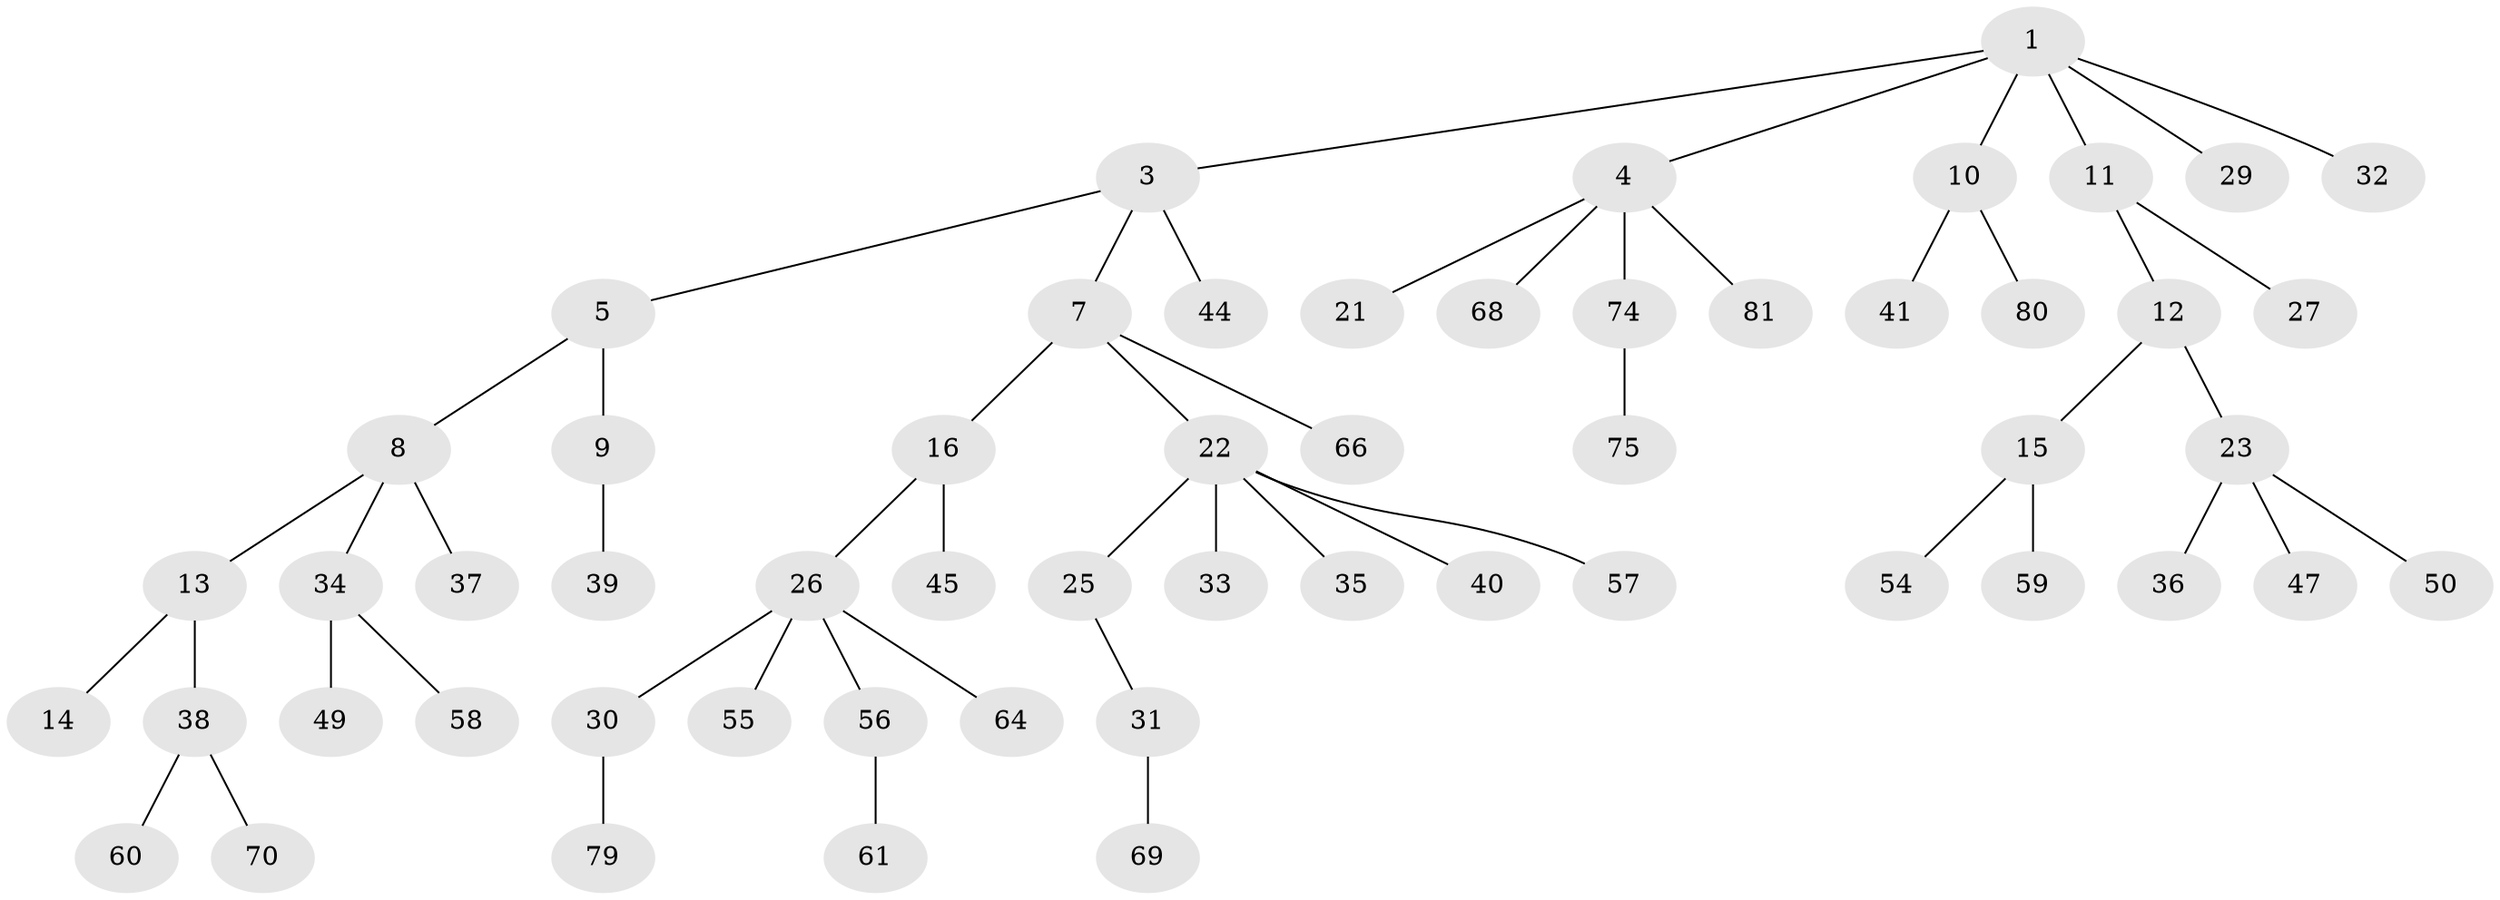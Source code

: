 // Generated by graph-tools (version 1.1) at 2025/24/03/03/25 07:24:05]
// undirected, 56 vertices, 55 edges
graph export_dot {
graph [start="1"]
  node [color=gray90,style=filled];
  1 [super="+2"];
  3;
  4 [super="+17"];
  5 [super="+6"];
  7 [super="+20"];
  8 [super="+19"];
  9 [super="+43"];
  10 [super="+73"];
  11 [super="+71"];
  12 [super="+62"];
  13 [super="+77"];
  14;
  15 [super="+52"];
  16 [super="+18"];
  21;
  22 [super="+24"];
  23 [super="+46"];
  25 [super="+72"];
  26 [super="+28"];
  27 [super="+65"];
  29;
  30 [super="+63"];
  31 [super="+42"];
  32;
  33;
  34 [super="+67"];
  35;
  36;
  37;
  38 [super="+48"];
  39;
  40;
  41;
  44 [super="+51"];
  45 [super="+53"];
  47;
  49;
  50;
  54;
  55;
  56;
  57;
  58;
  59;
  60;
  61 [super="+76"];
  64;
  66;
  68;
  69;
  70;
  74 [super="+78"];
  75;
  79;
  80;
  81;
  1 -- 11;
  1 -- 29;
  1 -- 32;
  1 -- 3;
  1 -- 4;
  1 -- 10;
  3 -- 5;
  3 -- 7;
  3 -- 44;
  4 -- 21;
  4 -- 74;
  4 -- 81;
  4 -- 68;
  5 -- 8;
  5 -- 9;
  7 -- 16;
  7 -- 22;
  7 -- 66;
  8 -- 13;
  8 -- 34;
  8 -- 37;
  9 -- 39;
  10 -- 41;
  10 -- 80;
  11 -- 12;
  11 -- 27;
  12 -- 15;
  12 -- 23;
  13 -- 14;
  13 -- 38;
  15 -- 54;
  15 -- 59;
  16 -- 26;
  16 -- 45;
  22 -- 35;
  22 -- 40;
  22 -- 57;
  22 -- 25;
  22 -- 33;
  23 -- 36;
  23 -- 47;
  23 -- 50;
  25 -- 31;
  26 -- 55;
  26 -- 56;
  26 -- 64;
  26 -- 30;
  30 -- 79;
  31 -- 69;
  34 -- 49;
  34 -- 58;
  38 -- 70;
  38 -- 60;
  56 -- 61;
  74 -- 75;
}
